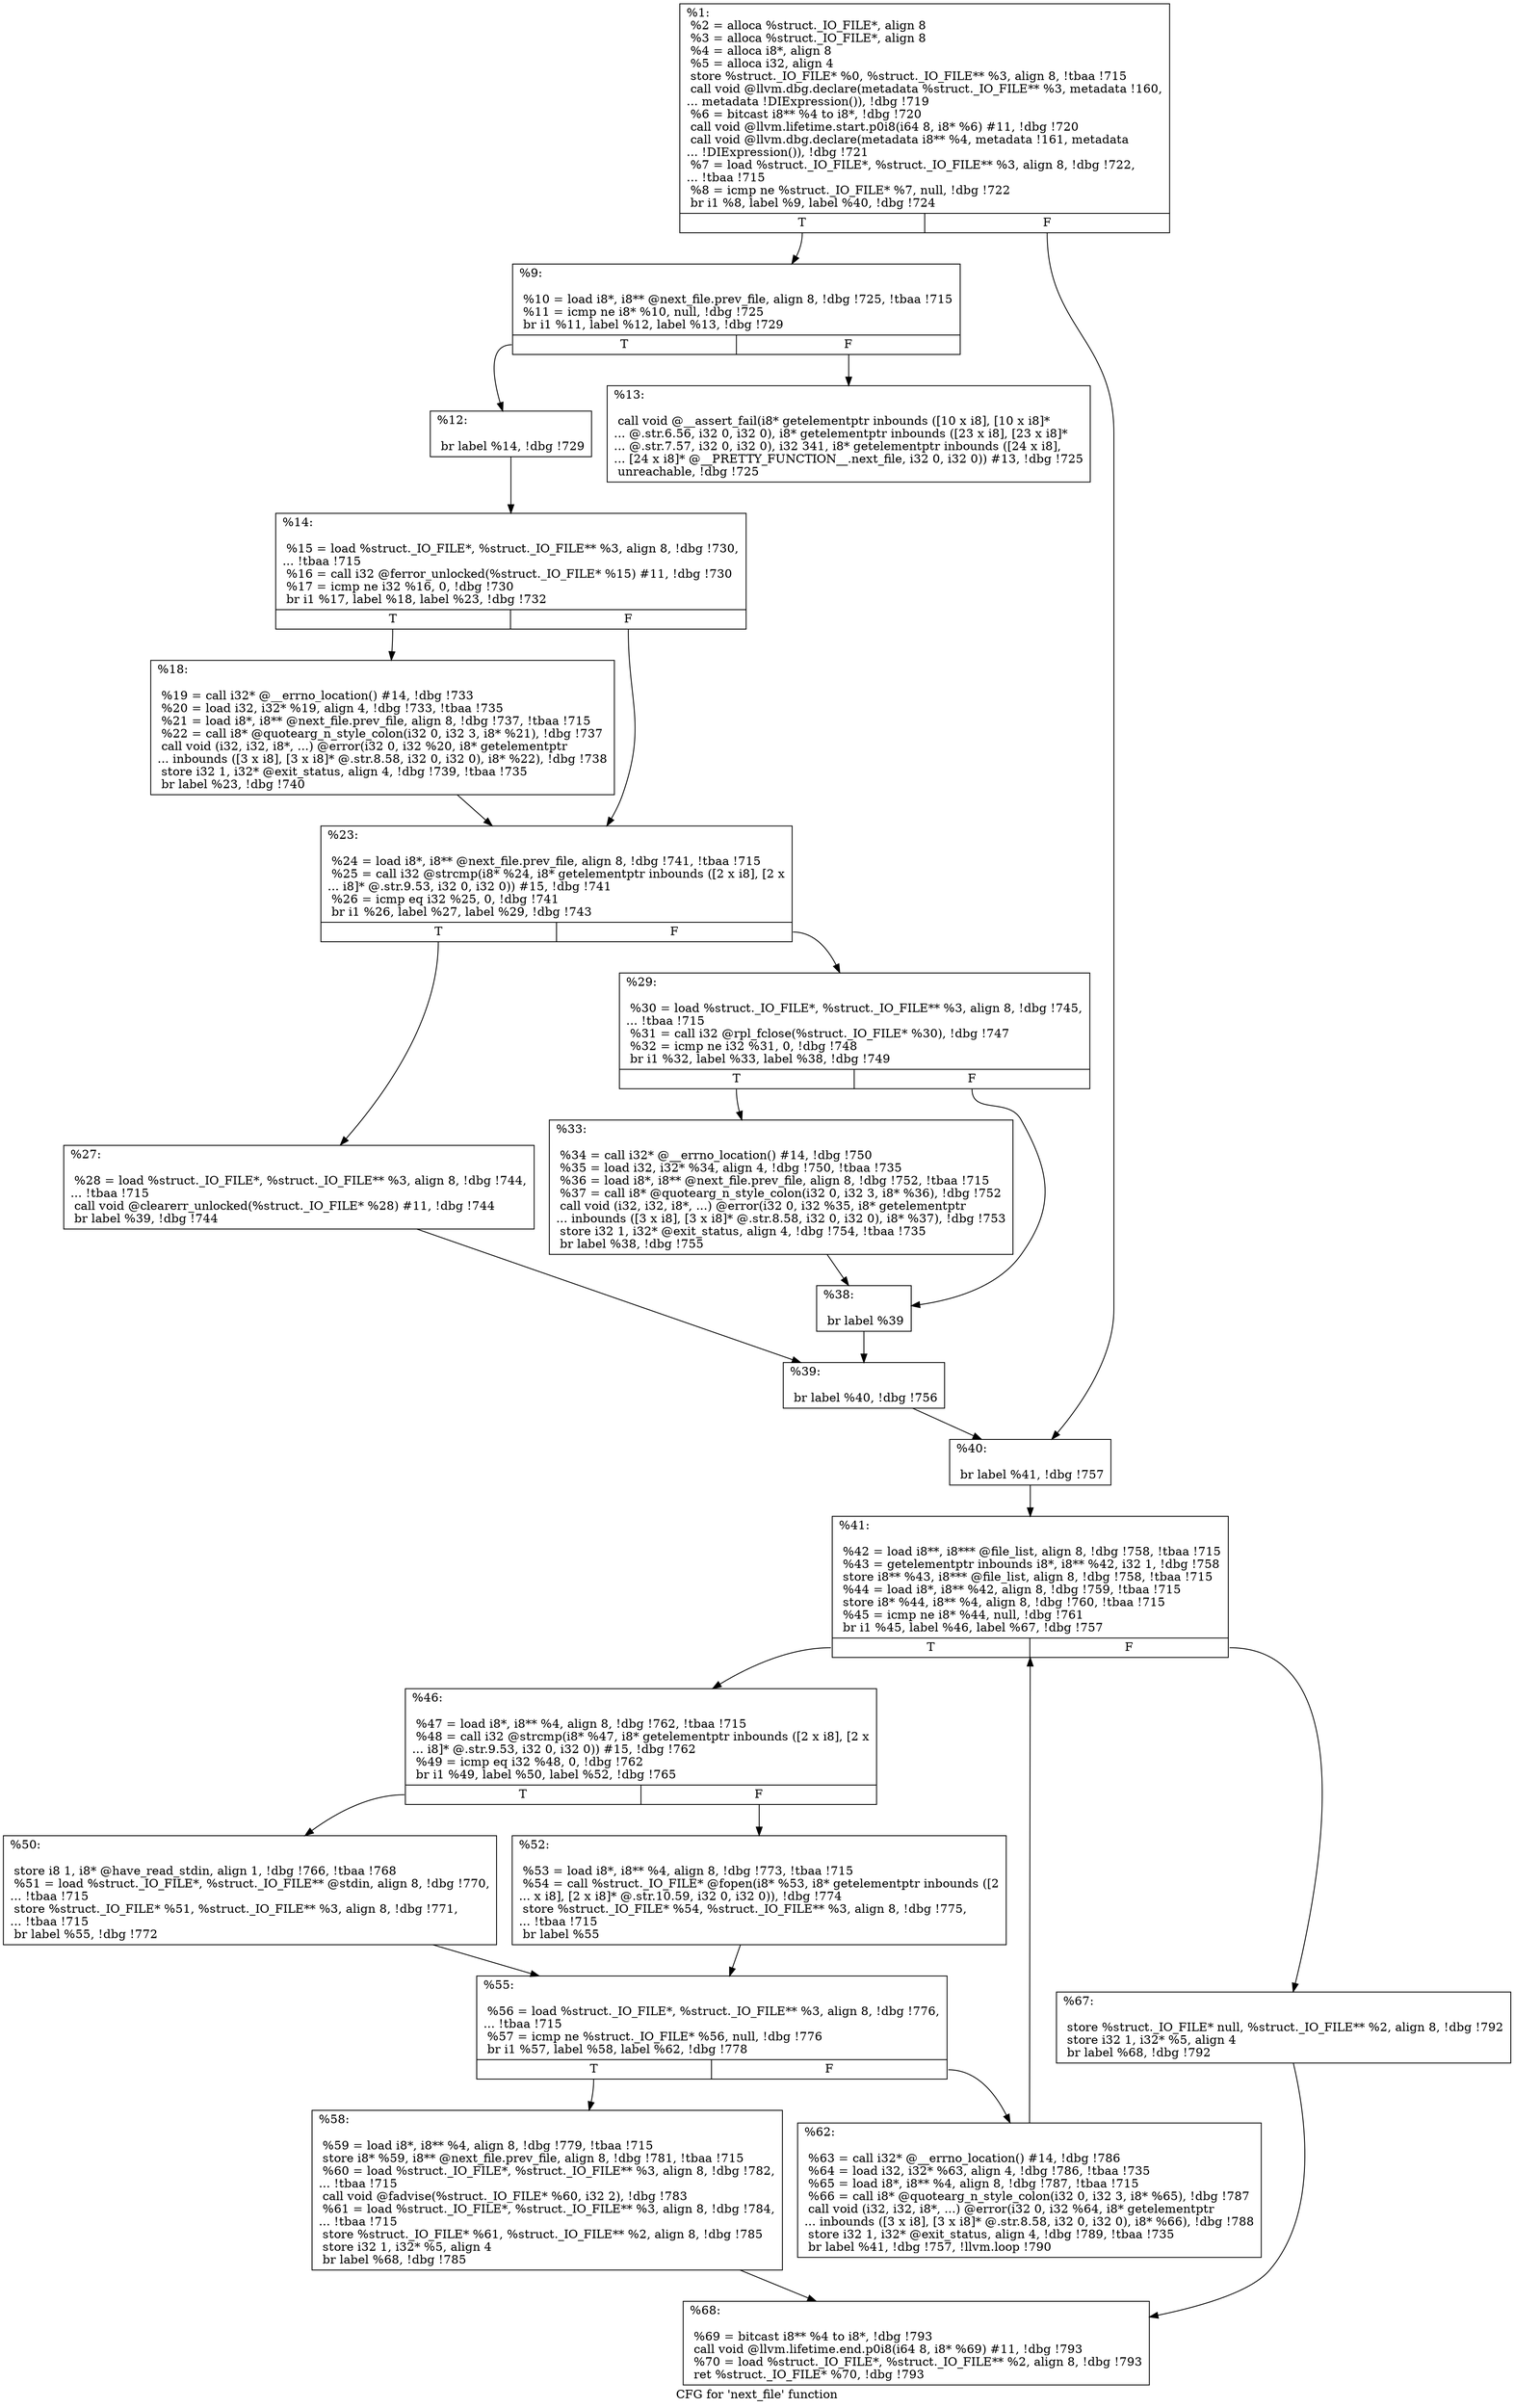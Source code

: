 digraph "CFG for 'next_file' function" {
	label="CFG for 'next_file' function";

	Node0x909030 [shape=record,label="{%1:\l  %2 = alloca %struct._IO_FILE*, align 8\l  %3 = alloca %struct._IO_FILE*, align 8\l  %4 = alloca i8*, align 8\l  %5 = alloca i32, align 4\l  store %struct._IO_FILE* %0, %struct._IO_FILE** %3, align 8, !tbaa !715\l  call void @llvm.dbg.declare(metadata %struct._IO_FILE** %3, metadata !160,\l... metadata !DIExpression()), !dbg !719\l  %6 = bitcast i8** %4 to i8*, !dbg !720\l  call void @llvm.lifetime.start.p0i8(i64 8, i8* %6) #11, !dbg !720\l  call void @llvm.dbg.declare(metadata i8** %4, metadata !161, metadata\l... !DIExpression()), !dbg !721\l  %7 = load %struct._IO_FILE*, %struct._IO_FILE** %3, align 8, !dbg !722,\l... !tbaa !715\l  %8 = icmp ne %struct._IO_FILE* %7, null, !dbg !722\l  br i1 %8, label %9, label %40, !dbg !724\l|{<s0>T|<s1>F}}"];
	Node0x909030:s0 -> Node0x909ab0;
	Node0x909030:s1 -> Node0x909e20;
	Node0x909ab0 [shape=record,label="{%9:\l\l  %10 = load i8*, i8** @next_file.prev_file, align 8, !dbg !725, !tbaa !715\l  %11 = icmp ne i8* %10, null, !dbg !725\l  br i1 %11, label %12, label %13, !dbg !729\l|{<s0>T|<s1>F}}"];
	Node0x909ab0:s0 -> Node0x909b00;
	Node0x909ab0:s1 -> Node0x909b50;
	Node0x909b00 [shape=record,label="{%12:\l\l  br label %14, !dbg !729\l}"];
	Node0x909b00 -> Node0x909ba0;
	Node0x909b50 [shape=record,label="{%13:\l\l  call void @__assert_fail(i8* getelementptr inbounds ([10 x i8], [10 x i8]*\l... @.str.6.56, i32 0, i32 0), i8* getelementptr inbounds ([23 x i8], [23 x i8]*\l... @.str.7.57, i32 0, i32 0), i32 341, i8* getelementptr inbounds ([24 x i8],\l... [24 x i8]* @__PRETTY_FUNCTION__.next_file, i32 0, i32 0)) #13, !dbg !725\l  unreachable, !dbg !725\l}"];
	Node0x909ba0 [shape=record,label="{%14:\l\l  %15 = load %struct._IO_FILE*, %struct._IO_FILE** %3, align 8, !dbg !730,\l... !tbaa !715\l  %16 = call i32 @ferror_unlocked(%struct._IO_FILE* %15) #11, !dbg !730\l  %17 = icmp ne i32 %16, 0, !dbg !730\l  br i1 %17, label %18, label %23, !dbg !732\l|{<s0>T|<s1>F}}"];
	Node0x909ba0:s0 -> Node0x909bf0;
	Node0x909ba0:s1 -> Node0x909c40;
	Node0x909bf0 [shape=record,label="{%18:\l\l  %19 = call i32* @__errno_location() #14, !dbg !733\l  %20 = load i32, i32* %19, align 4, !dbg !733, !tbaa !735\l  %21 = load i8*, i8** @next_file.prev_file, align 8, !dbg !737, !tbaa !715\l  %22 = call i8* @quotearg_n_style_colon(i32 0, i32 3, i8* %21), !dbg !737\l  call void (i32, i32, i8*, ...) @error(i32 0, i32 %20, i8* getelementptr\l... inbounds ([3 x i8], [3 x i8]* @.str.8.58, i32 0, i32 0), i8* %22), !dbg !738\l  store i32 1, i32* @exit_status, align 4, !dbg !739, !tbaa !735\l  br label %23, !dbg !740\l}"];
	Node0x909bf0 -> Node0x909c40;
	Node0x909c40 [shape=record,label="{%23:\l\l  %24 = load i8*, i8** @next_file.prev_file, align 8, !dbg !741, !tbaa !715\l  %25 = call i32 @strcmp(i8* %24, i8* getelementptr inbounds ([2 x i8], [2 x\l... i8]* @.str.9.53, i32 0, i32 0)) #15, !dbg !741\l  %26 = icmp eq i32 %25, 0, !dbg !741\l  br i1 %26, label %27, label %29, !dbg !743\l|{<s0>T|<s1>F}}"];
	Node0x909c40:s0 -> Node0x909c90;
	Node0x909c40:s1 -> Node0x909ce0;
	Node0x909c90 [shape=record,label="{%27:\l\l  %28 = load %struct._IO_FILE*, %struct._IO_FILE** %3, align 8, !dbg !744,\l... !tbaa !715\l  call void @clearerr_unlocked(%struct._IO_FILE* %28) #11, !dbg !744\l  br label %39, !dbg !744\l}"];
	Node0x909c90 -> Node0x909dd0;
	Node0x909ce0 [shape=record,label="{%29:\l\l  %30 = load %struct._IO_FILE*, %struct._IO_FILE** %3, align 8, !dbg !745,\l... !tbaa !715\l  %31 = call i32 @rpl_fclose(%struct._IO_FILE* %30), !dbg !747\l  %32 = icmp ne i32 %31, 0, !dbg !748\l  br i1 %32, label %33, label %38, !dbg !749\l|{<s0>T|<s1>F}}"];
	Node0x909ce0:s0 -> Node0x909d30;
	Node0x909ce0:s1 -> Node0x909d80;
	Node0x909d30 [shape=record,label="{%33:\l\l  %34 = call i32* @__errno_location() #14, !dbg !750\l  %35 = load i32, i32* %34, align 4, !dbg !750, !tbaa !735\l  %36 = load i8*, i8** @next_file.prev_file, align 8, !dbg !752, !tbaa !715\l  %37 = call i8* @quotearg_n_style_colon(i32 0, i32 3, i8* %36), !dbg !752\l  call void (i32, i32, i8*, ...) @error(i32 0, i32 %35, i8* getelementptr\l... inbounds ([3 x i8], [3 x i8]* @.str.8.58, i32 0, i32 0), i8* %37), !dbg !753\l  store i32 1, i32* @exit_status, align 4, !dbg !754, !tbaa !735\l  br label %38, !dbg !755\l}"];
	Node0x909d30 -> Node0x909d80;
	Node0x909d80 [shape=record,label="{%38:\l\l  br label %39\l}"];
	Node0x909d80 -> Node0x909dd0;
	Node0x909dd0 [shape=record,label="{%39:\l\l  br label %40, !dbg !756\l}"];
	Node0x909dd0 -> Node0x909e20;
	Node0x909e20 [shape=record,label="{%40:\l\l  br label %41, !dbg !757\l}"];
	Node0x909e20 -> Node0x909e70;
	Node0x909e70 [shape=record,label="{%41:\l\l  %42 = load i8**, i8*** @file_list, align 8, !dbg !758, !tbaa !715\l  %43 = getelementptr inbounds i8*, i8** %42, i32 1, !dbg !758\l  store i8** %43, i8*** @file_list, align 8, !dbg !758, !tbaa !715\l  %44 = load i8*, i8** %42, align 8, !dbg !759, !tbaa !715\l  store i8* %44, i8** %4, align 8, !dbg !760, !tbaa !715\l  %45 = icmp ne i8* %44, null, !dbg !761\l  br i1 %45, label %46, label %67, !dbg !757\l|{<s0>T|<s1>F}}"];
	Node0x909e70:s0 -> Node0x909ec0;
	Node0x909e70:s1 -> Node0x90a0a0;
	Node0x909ec0 [shape=record,label="{%46:\l\l  %47 = load i8*, i8** %4, align 8, !dbg !762, !tbaa !715\l  %48 = call i32 @strcmp(i8* %47, i8* getelementptr inbounds ([2 x i8], [2 x\l... i8]* @.str.9.53, i32 0, i32 0)) #15, !dbg !762\l  %49 = icmp eq i32 %48, 0, !dbg !762\l  br i1 %49, label %50, label %52, !dbg !765\l|{<s0>T|<s1>F}}"];
	Node0x909ec0:s0 -> Node0x909f10;
	Node0x909ec0:s1 -> Node0x909f60;
	Node0x909f10 [shape=record,label="{%50:\l\l  store i8 1, i8* @have_read_stdin, align 1, !dbg !766, !tbaa !768\l  %51 = load %struct._IO_FILE*, %struct._IO_FILE** @stdin, align 8, !dbg !770,\l... !tbaa !715\l  store %struct._IO_FILE* %51, %struct._IO_FILE** %3, align 8, !dbg !771,\l... !tbaa !715\l  br label %55, !dbg !772\l}"];
	Node0x909f10 -> Node0x909fb0;
	Node0x909f60 [shape=record,label="{%52:\l\l  %53 = load i8*, i8** %4, align 8, !dbg !773, !tbaa !715\l  %54 = call %struct._IO_FILE* @fopen(i8* %53, i8* getelementptr inbounds ([2\l... x i8], [2 x i8]* @.str.10.59, i32 0, i32 0)), !dbg !774\l  store %struct._IO_FILE* %54, %struct._IO_FILE** %3, align 8, !dbg !775,\l... !tbaa !715\l  br label %55\l}"];
	Node0x909f60 -> Node0x909fb0;
	Node0x909fb0 [shape=record,label="{%55:\l\l  %56 = load %struct._IO_FILE*, %struct._IO_FILE** %3, align 8, !dbg !776,\l... !tbaa !715\l  %57 = icmp ne %struct._IO_FILE* %56, null, !dbg !776\l  br i1 %57, label %58, label %62, !dbg !778\l|{<s0>T|<s1>F}}"];
	Node0x909fb0:s0 -> Node0x90a000;
	Node0x909fb0:s1 -> Node0x90a050;
	Node0x90a000 [shape=record,label="{%58:\l\l  %59 = load i8*, i8** %4, align 8, !dbg !779, !tbaa !715\l  store i8* %59, i8** @next_file.prev_file, align 8, !dbg !781, !tbaa !715\l  %60 = load %struct._IO_FILE*, %struct._IO_FILE** %3, align 8, !dbg !782,\l... !tbaa !715\l  call void @fadvise(%struct._IO_FILE* %60, i32 2), !dbg !783\l  %61 = load %struct._IO_FILE*, %struct._IO_FILE** %3, align 8, !dbg !784,\l... !tbaa !715\l  store %struct._IO_FILE* %61, %struct._IO_FILE** %2, align 8, !dbg !785\l  store i32 1, i32* %5, align 4\l  br label %68, !dbg !785\l}"];
	Node0x90a000 -> Node0x90a0f0;
	Node0x90a050 [shape=record,label="{%62:\l\l  %63 = call i32* @__errno_location() #14, !dbg !786\l  %64 = load i32, i32* %63, align 4, !dbg !786, !tbaa !735\l  %65 = load i8*, i8** %4, align 8, !dbg !787, !tbaa !715\l  %66 = call i8* @quotearg_n_style_colon(i32 0, i32 3, i8* %65), !dbg !787\l  call void (i32, i32, i8*, ...) @error(i32 0, i32 %64, i8* getelementptr\l... inbounds ([3 x i8], [3 x i8]* @.str.8.58, i32 0, i32 0), i8* %66), !dbg !788\l  store i32 1, i32* @exit_status, align 4, !dbg !789, !tbaa !735\l  br label %41, !dbg !757, !llvm.loop !790\l}"];
	Node0x90a050 -> Node0x909e70;
	Node0x90a0a0 [shape=record,label="{%67:\l\l  store %struct._IO_FILE* null, %struct._IO_FILE** %2, align 8, !dbg !792\l  store i32 1, i32* %5, align 4\l  br label %68, !dbg !792\l}"];
	Node0x90a0a0 -> Node0x90a0f0;
	Node0x90a0f0 [shape=record,label="{%68:\l\l  %69 = bitcast i8** %4 to i8*, !dbg !793\l  call void @llvm.lifetime.end.p0i8(i64 8, i8* %69) #11, !dbg !793\l  %70 = load %struct._IO_FILE*, %struct._IO_FILE** %2, align 8, !dbg !793\l  ret %struct._IO_FILE* %70, !dbg !793\l}"];
}
